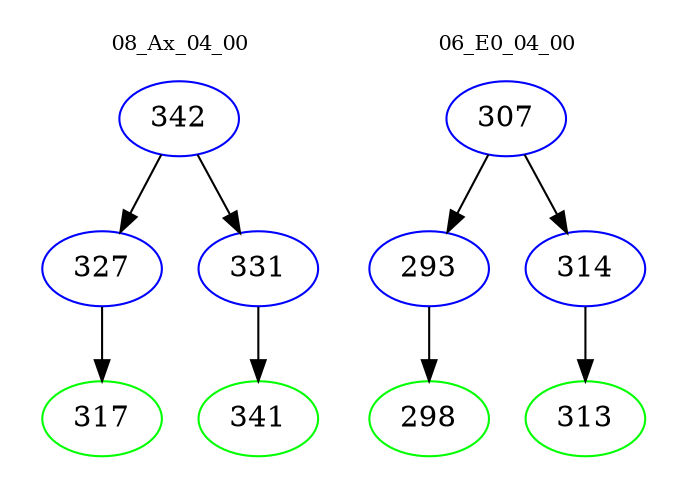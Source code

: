 digraph{
subgraph cluster_0 {
color = white
label = "08_Ax_04_00";
fontsize=10;
T0_342 [label="342", color="blue"]
T0_342 -> T0_327 [color="black"]
T0_327 [label="327", color="blue"]
T0_327 -> T0_317 [color="black"]
T0_317 [label="317", color="green"]
T0_342 -> T0_331 [color="black"]
T0_331 [label="331", color="blue"]
T0_331 -> T0_341 [color="black"]
T0_341 [label="341", color="green"]
}
subgraph cluster_1 {
color = white
label = "06_E0_04_00";
fontsize=10;
T1_307 [label="307", color="blue"]
T1_307 -> T1_293 [color="black"]
T1_293 [label="293", color="blue"]
T1_293 -> T1_298 [color="black"]
T1_298 [label="298", color="green"]
T1_307 -> T1_314 [color="black"]
T1_314 [label="314", color="blue"]
T1_314 -> T1_313 [color="black"]
T1_313 [label="313", color="green"]
}
}
